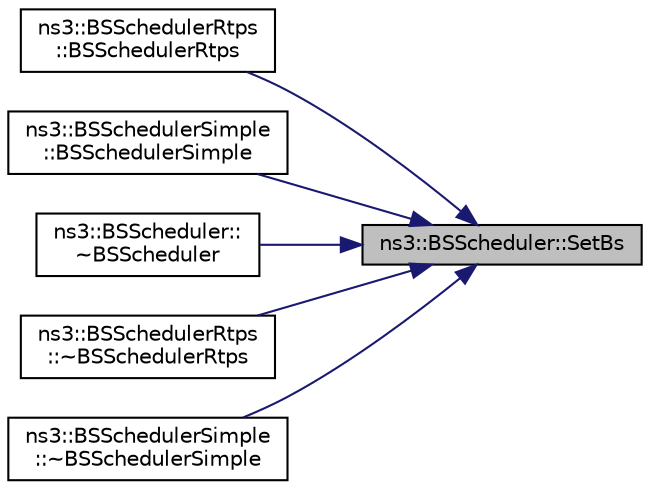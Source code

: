 digraph "ns3::BSScheduler::SetBs"
{
 // LATEX_PDF_SIZE
  edge [fontname="Helvetica",fontsize="10",labelfontname="Helvetica",labelfontsize="10"];
  node [fontname="Helvetica",fontsize="10",shape=record];
  rankdir="RL";
  Node1 [label="ns3::BSScheduler::SetBs",height=0.2,width=0.4,color="black", fillcolor="grey75", style="filled", fontcolor="black",tooltip="Set the base station."];
  Node1 -> Node2 [dir="back",color="midnightblue",fontsize="10",style="solid",fontname="Helvetica"];
  Node2 [label="ns3::BSSchedulerRtps\l::BSSchedulerRtps",height=0.2,width=0.4,color="black", fillcolor="white", style="filled",URL="$classns3_1_1_b_s_scheduler_rtps.html#acf23bbe9a781385523b2349c676c1f7e",tooltip=" "];
  Node1 -> Node3 [dir="back",color="midnightblue",fontsize="10",style="solid",fontname="Helvetica"];
  Node3 [label="ns3::BSSchedulerSimple\l::BSSchedulerSimple",height=0.2,width=0.4,color="black", fillcolor="white", style="filled",URL="$classns3_1_1_b_s_scheduler_simple.html#a650ac1a70cfe9750570623520e2c1a92",tooltip=" "];
  Node1 -> Node4 [dir="back",color="midnightblue",fontsize="10",style="solid",fontname="Helvetica"];
  Node4 [label="ns3::BSScheduler::\l~BSScheduler",height=0.2,width=0.4,color="black", fillcolor="white", style="filled",URL="$classns3_1_1_b_s_scheduler.html#a38a34a29421e6bd3b06131cd3b5d3485",tooltip=" "];
  Node1 -> Node5 [dir="back",color="midnightblue",fontsize="10",style="solid",fontname="Helvetica"];
  Node5 [label="ns3::BSSchedulerRtps\l::~BSSchedulerRtps",height=0.2,width=0.4,color="black", fillcolor="white", style="filled",URL="$classns3_1_1_b_s_scheduler_rtps.html#a948fd5099730f9b677ebd4fd0642927c",tooltip=" "];
  Node1 -> Node6 [dir="back",color="midnightblue",fontsize="10",style="solid",fontname="Helvetica"];
  Node6 [label="ns3::BSSchedulerSimple\l::~BSSchedulerSimple",height=0.2,width=0.4,color="black", fillcolor="white", style="filled",URL="$classns3_1_1_b_s_scheduler_simple.html#a8fe8de541bdd321b563461da4ad99916",tooltip=" "];
}
